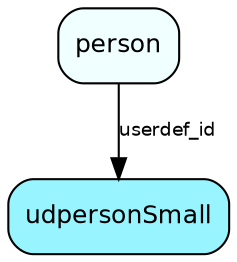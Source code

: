 digraph udpersonSmall  {
node [shape = box style="rounded, filled" fontname = "Helvetica" fontsize = "12" ]
edge [fontname = "Helvetica" fontsize = "9"]

udpersonSmall[fillcolor = "cadetblue1"]
person[fillcolor = "azure1"]
person -> udpersonSmall [label = "userdef_id"]
}
